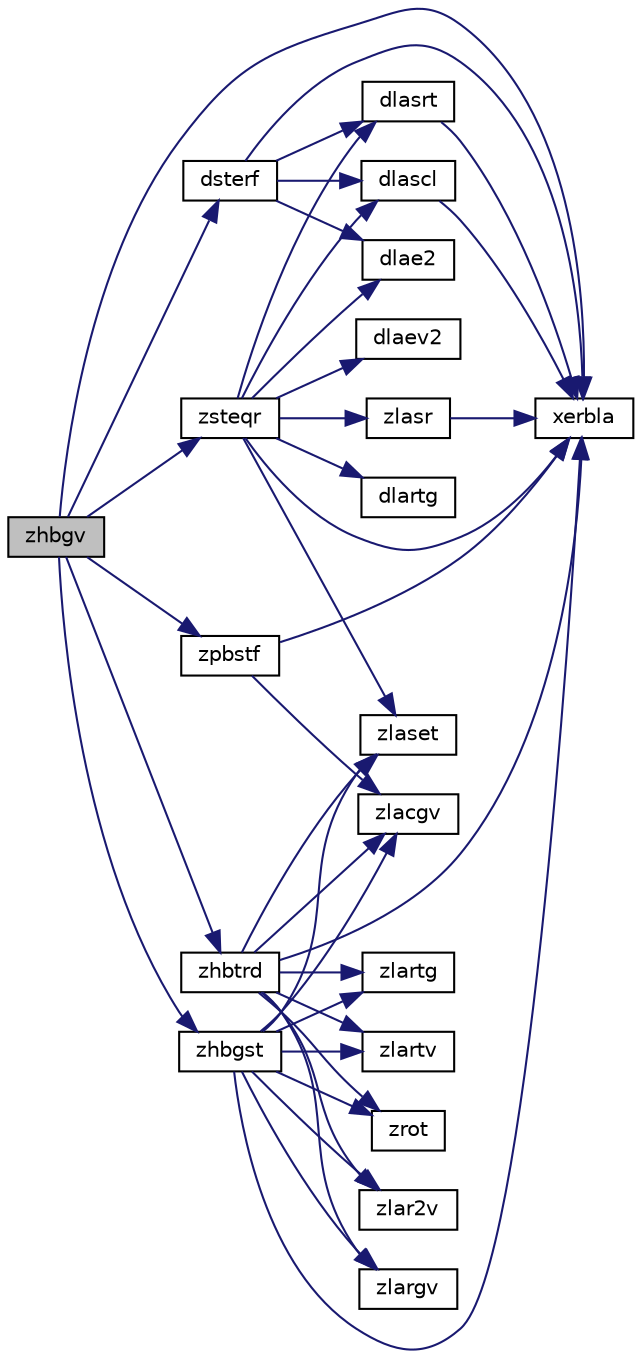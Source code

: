 digraph "zhbgv"
{
 // LATEX_PDF_SIZE
  edge [fontname="Helvetica",fontsize="10",labelfontname="Helvetica",labelfontsize="10"];
  node [fontname="Helvetica",fontsize="10",shape=record];
  rankdir="LR";
  Node1 [label="zhbgv",height=0.2,width=0.4,color="black", fillcolor="grey75", style="filled", fontcolor="black",tooltip="ZHBGV"];
  Node1 -> Node2 [color="midnightblue",fontsize="10",style="solid",fontname="Helvetica"];
  Node2 [label="dsterf",height=0.2,width=0.4,color="black", fillcolor="white", style="filled",URL="$dsterf_8f.html#af0616552c11358ae8298d0ac18ac023c",tooltip="DSTERF"];
  Node2 -> Node3 [color="midnightblue",fontsize="10",style="solid",fontname="Helvetica"];
  Node3 [label="dlae2",height=0.2,width=0.4,color="black", fillcolor="white", style="filled",URL="$dlae2_8f.html#a8a36d905c1c66d345f791b91254da0ae",tooltip="DLAE2 computes the eigenvalues of a 2-by-2 symmetric matrix."];
  Node2 -> Node4 [color="midnightblue",fontsize="10",style="solid",fontname="Helvetica"];
  Node4 [label="dlascl",height=0.2,width=0.4,color="black", fillcolor="white", style="filled",URL="$dlascl_8f.html#a7bce4c35ec5a86ee0bfdd15c476d99c8",tooltip="DLASCL multiplies a general rectangular matrix by a real scalar defined as cto/cfrom."];
  Node4 -> Node5 [color="midnightblue",fontsize="10",style="solid",fontname="Helvetica"];
  Node5 [label="xerbla",height=0.2,width=0.4,color="black", fillcolor="white", style="filled",URL="$xerbla_8f.html#a377ee61015baf8dea7770b3a404b1c07",tooltip="XERBLA"];
  Node2 -> Node6 [color="midnightblue",fontsize="10",style="solid",fontname="Helvetica"];
  Node6 [label="dlasrt",height=0.2,width=0.4,color="black", fillcolor="white", style="filled",URL="$dlasrt_8f.html#a88a9fb57b6459176b68f21720d3d2ad2",tooltip="DLASRT sorts numbers in increasing or decreasing order."];
  Node6 -> Node5 [color="midnightblue",fontsize="10",style="solid",fontname="Helvetica"];
  Node2 -> Node5 [color="midnightblue",fontsize="10",style="solid",fontname="Helvetica"];
  Node1 -> Node5 [color="midnightblue",fontsize="10",style="solid",fontname="Helvetica"];
  Node1 -> Node7 [color="midnightblue",fontsize="10",style="solid",fontname="Helvetica"];
  Node7 [label="zhbgst",height=0.2,width=0.4,color="black", fillcolor="white", style="filled",URL="$zhbgst_8f.html#a4c139408320128b94a42695614ae2646",tooltip="ZHBGST"];
  Node7 -> Node5 [color="midnightblue",fontsize="10",style="solid",fontname="Helvetica"];
  Node7 -> Node8 [color="midnightblue",fontsize="10",style="solid",fontname="Helvetica"];
  Node8 [label="zlacgv",height=0.2,width=0.4,color="black", fillcolor="white", style="filled",URL="$zlacgv_8f.html#ad2595ab7c6b89e1ff2e9d05542431719",tooltip="ZLACGV conjugates a complex vector."];
  Node7 -> Node9 [color="midnightblue",fontsize="10",style="solid",fontname="Helvetica"];
  Node9 [label="zlar2v",height=0.2,width=0.4,color="black", fillcolor="white", style="filled",URL="$zlar2v_8f.html#ae44a3ed7c6d17747f571b45a52991da3",tooltip="ZLAR2V applies a vector of plane rotations with real cosines and complex sines from both sides to a s..."];
  Node7 -> Node10 [color="midnightblue",fontsize="10",style="solid",fontname="Helvetica"];
  Node10 [label="zlargv",height=0.2,width=0.4,color="black", fillcolor="white", style="filled",URL="$zlargv_8f.html#ae0caa7cd6b28efc87374a5c8381ce21c",tooltip="ZLARGV generates a vector of plane rotations with real cosines and complex sines."];
  Node7 -> Node11 [color="midnightblue",fontsize="10",style="solid",fontname="Helvetica"];
  Node11 [label="zlartg",height=0.2,width=0.4,color="black", fillcolor="white", style="filled",URL="$zlartg_8f90.html#a1e266e78a9a8585a1fc67f2d23badc64",tooltip="ZLARTG generates a plane rotation with real cosine and complex sine."];
  Node7 -> Node12 [color="midnightblue",fontsize="10",style="solid",fontname="Helvetica"];
  Node12 [label="zlartv",height=0.2,width=0.4,color="black", fillcolor="white", style="filled",URL="$zlartv_8f.html#ad18aaf44025b48cae92a8685e3349475",tooltip="ZLARTV applies a vector of plane rotations with real cosines and complex sines to the elements of a p..."];
  Node7 -> Node13 [color="midnightblue",fontsize="10",style="solid",fontname="Helvetica"];
  Node13 [label="zlaset",height=0.2,width=0.4,color="black", fillcolor="white", style="filled",URL="$zlaset_8f.html#aa4389d0e0e031c70c351acf7dbad6a85",tooltip="ZLASET initializes the off-diagonal elements and the diagonal elements of a matrix to given values."];
  Node7 -> Node14 [color="midnightblue",fontsize="10",style="solid",fontname="Helvetica"];
  Node14 [label="zrot",height=0.2,width=0.4,color="black", fillcolor="white", style="filled",URL="$zrot_8f.html#a423fa89faf02ec43f5b664f91ce29729",tooltip="ZROT applies a plane rotation with real cosine and complex sine to a pair of complex vectors."];
  Node1 -> Node15 [color="midnightblue",fontsize="10",style="solid",fontname="Helvetica"];
  Node15 [label="zhbtrd",height=0.2,width=0.4,color="black", fillcolor="white", style="filled",URL="$zhbtrd_8f.html#ae10651c17f5235233e41c53bfc4f9f93",tooltip="ZHBTRD"];
  Node15 -> Node5 [color="midnightblue",fontsize="10",style="solid",fontname="Helvetica"];
  Node15 -> Node8 [color="midnightblue",fontsize="10",style="solid",fontname="Helvetica"];
  Node15 -> Node9 [color="midnightblue",fontsize="10",style="solid",fontname="Helvetica"];
  Node15 -> Node10 [color="midnightblue",fontsize="10",style="solid",fontname="Helvetica"];
  Node15 -> Node11 [color="midnightblue",fontsize="10",style="solid",fontname="Helvetica"];
  Node15 -> Node12 [color="midnightblue",fontsize="10",style="solid",fontname="Helvetica"];
  Node15 -> Node13 [color="midnightblue",fontsize="10",style="solid",fontname="Helvetica"];
  Node15 -> Node14 [color="midnightblue",fontsize="10",style="solid",fontname="Helvetica"];
  Node1 -> Node16 [color="midnightblue",fontsize="10",style="solid",fontname="Helvetica"];
  Node16 [label="zpbstf",height=0.2,width=0.4,color="black", fillcolor="white", style="filled",URL="$zpbstf_8f.html#aac74ead54babae6431d689354d086e8b",tooltip="ZPBSTF"];
  Node16 -> Node5 [color="midnightblue",fontsize="10",style="solid",fontname="Helvetica"];
  Node16 -> Node8 [color="midnightblue",fontsize="10",style="solid",fontname="Helvetica"];
  Node1 -> Node17 [color="midnightblue",fontsize="10",style="solid",fontname="Helvetica"];
  Node17 [label="zsteqr",height=0.2,width=0.4,color="black", fillcolor="white", style="filled",URL="$zsteqr_8f.html#a253c3755d52f1d8a0591190152375be4",tooltip="ZSTEQR"];
  Node17 -> Node3 [color="midnightblue",fontsize="10",style="solid",fontname="Helvetica"];
  Node17 -> Node18 [color="midnightblue",fontsize="10",style="solid",fontname="Helvetica"];
  Node18 [label="dlaev2",height=0.2,width=0.4,color="black", fillcolor="white", style="filled",URL="$dlaev2_8f.html#a404759a75990a78660c741b3448b27e8",tooltip="DLAEV2 computes the eigenvalues and eigenvectors of a 2-by-2 symmetric/Hermitian matrix."];
  Node17 -> Node19 [color="midnightblue",fontsize="10",style="solid",fontname="Helvetica"];
  Node19 [label="dlartg",height=0.2,width=0.4,color="black", fillcolor="white", style="filled",URL="$dlartg_8f90.html#a86f8f877eaea0386cdc2c3c175d9ea88",tooltip="DLARTG generates a plane rotation with real cosine and real sine."];
  Node17 -> Node4 [color="midnightblue",fontsize="10",style="solid",fontname="Helvetica"];
  Node17 -> Node6 [color="midnightblue",fontsize="10",style="solid",fontname="Helvetica"];
  Node17 -> Node5 [color="midnightblue",fontsize="10",style="solid",fontname="Helvetica"];
  Node17 -> Node13 [color="midnightblue",fontsize="10",style="solid",fontname="Helvetica"];
  Node17 -> Node20 [color="midnightblue",fontsize="10",style="solid",fontname="Helvetica"];
  Node20 [label="zlasr",height=0.2,width=0.4,color="black", fillcolor="white", style="filled",URL="$zlasr_8f.html#aae27686b63781226e5f5c6de245463b3",tooltip="ZLASR applies a sequence of plane rotations to a general rectangular matrix."];
  Node20 -> Node5 [color="midnightblue",fontsize="10",style="solid",fontname="Helvetica"];
}
